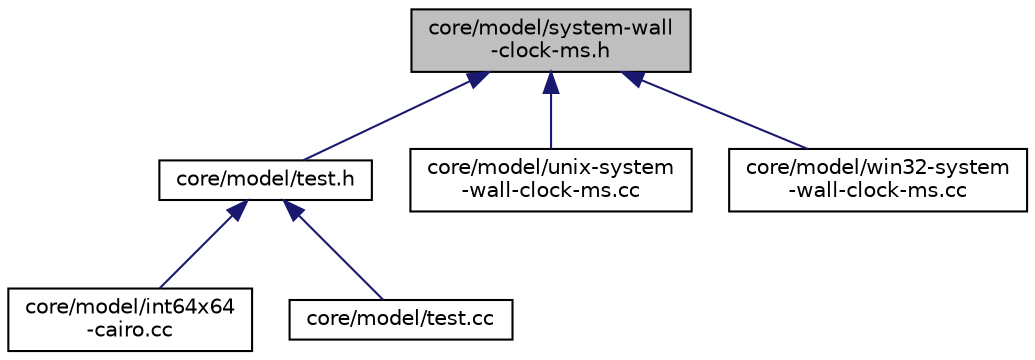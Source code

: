 digraph "core/model/system-wall-clock-ms.h"
{
  edge [fontname="Helvetica",fontsize="10",labelfontname="Helvetica",labelfontsize="10"];
  node [fontname="Helvetica",fontsize="10",shape=record];
  Node1 [label="core/model/system-wall\l-clock-ms.h",height=0.2,width=0.4,color="black", fillcolor="grey75", style="filled", fontcolor="black"];
  Node1 -> Node2 [dir="back",color="midnightblue",fontsize="10",style="solid"];
  Node2 [label="core/model/test.h",height=0.2,width=0.4,color="black", fillcolor="white", style="filled",URL="$d2/ddc/test_8h.html",tooltip="Definition of the testing macros and declaration of the testing classes. "];
  Node2 -> Node3 [dir="back",color="midnightblue",fontsize="10",style="solid"];
  Node3 [label="core/model/int64x64\l-cairo.cc",height=0.2,width=0.4,color="black", fillcolor="white", style="filled",URL="$db/dc6/int64x64-cairo_8cc.html"];
  Node2 -> Node4 [dir="back",color="midnightblue",fontsize="10",style="solid"];
  Node4 [label="core/model/test.cc",height=0.2,width=0.4,color="black", fillcolor="white", style="filled",URL="$df/d52/test_8cc.html"];
  Node1 -> Node5 [dir="back",color="midnightblue",fontsize="10",style="solid"];
  Node5 [label="core/model/unix-system\l-wall-clock-ms.cc",height=0.2,width=0.4,color="black", fillcolor="white", style="filled",URL="$d2/d79/unix-system-wall-clock-ms_8cc.html"];
  Node1 -> Node6 [dir="back",color="midnightblue",fontsize="10",style="solid"];
  Node6 [label="core/model/win32-system\l-wall-clock-ms.cc",height=0.2,width=0.4,color="black", fillcolor="white", style="filled",URL="$d2/d36/win32-system-wall-clock-ms_8cc.html"];
}
